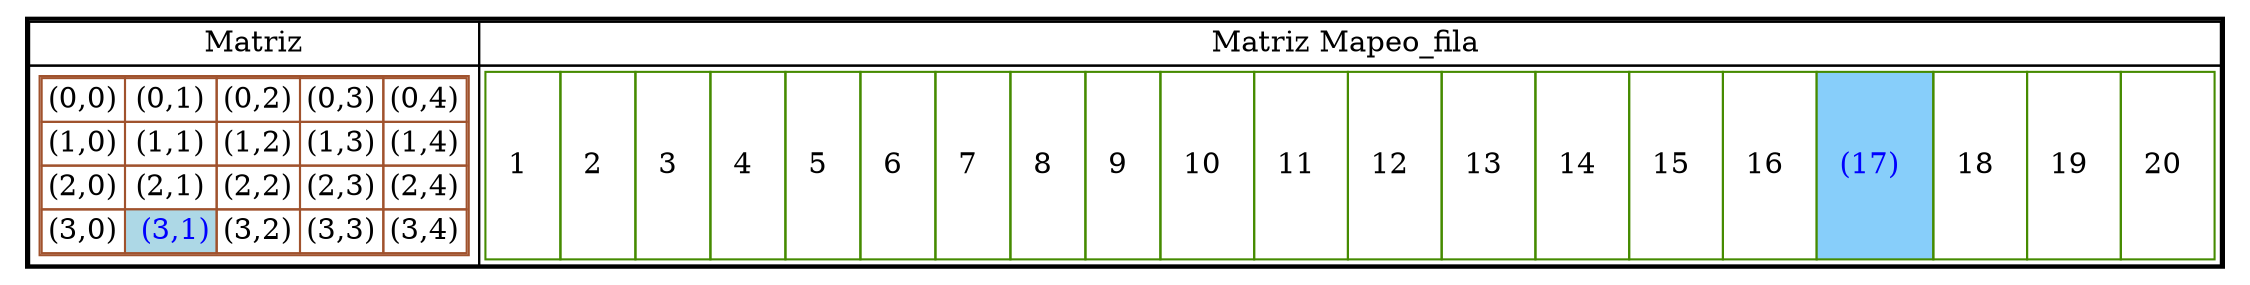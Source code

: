 digraph Matriz { 
tbl [
shape=plaintext
label=<
<table border='2' cellborder='1' color='black' cellspacing='0'>
<tr>
	<td>Matriz</td>
	<td>Matriz Mapeo_fila </td>
</tr>
<tr>
	<td cellpadding='4'>
		<table color='sienna' cellspacing='0'>
			<tr>
				<td>(0,0)</td>
				<td>(0,1)</td>
				<td>(0,2)</td>
				<td>(0,3)</td>
				<td>(0,4)</td>
			</tr>
			<tr>
				<td>(1,0)</td>
				<td>(1,1)</td>
				<td>(1,2)</td>
				<td>(1,3)</td>
				<td>(1,4)</td>
			</tr>
			<tr>
				<td>(2,0)</td>
				<td>(2,1)</td>
				<td>(2,2)</td>
				<td>(2,3)</td>
				<td>(2,4)</td>
			</tr>
			<tr>
				<td>(3,0)</td>
				<td bgcolor="lightblue"><font color="blue"> (3,1)</font></td>
				<td>(3,2)</td>
				<td>(3,3)</td>
				<td>(3,4)</td>
			</tr>
		</table>
	 </td>
	<td colspan='1' rowspan='1'>
		<table color='chartreuse4' border='0' cellborder='1' cellpadding='10' cellspacing='0'>
			 <tr>
				 <td>1 </td>
				 <td>2 </td>
				 <td>3 </td>
				 <td>4 </td>
				 <td>5 </td>
				 <td>6 </td>
				 <td>7 </td>
				 <td>8 </td>
				 <td>9 </td>
				 <td>10 </td>
				 <td>11 </td>
				 <td>12 </td>
				 <td>13 </td>
				 <td>14 </td>
				 <td>15 </td>
				 <td>16 </td>
				<td bgcolor ="lightskyblue"><font color ="blue">(17) </font></td>
				 <td>18 </td>
				 <td>19 </td>
				 <td>20 </td>
			</tr>
		</table>
	</td>
</tr>
</table>
>];
}